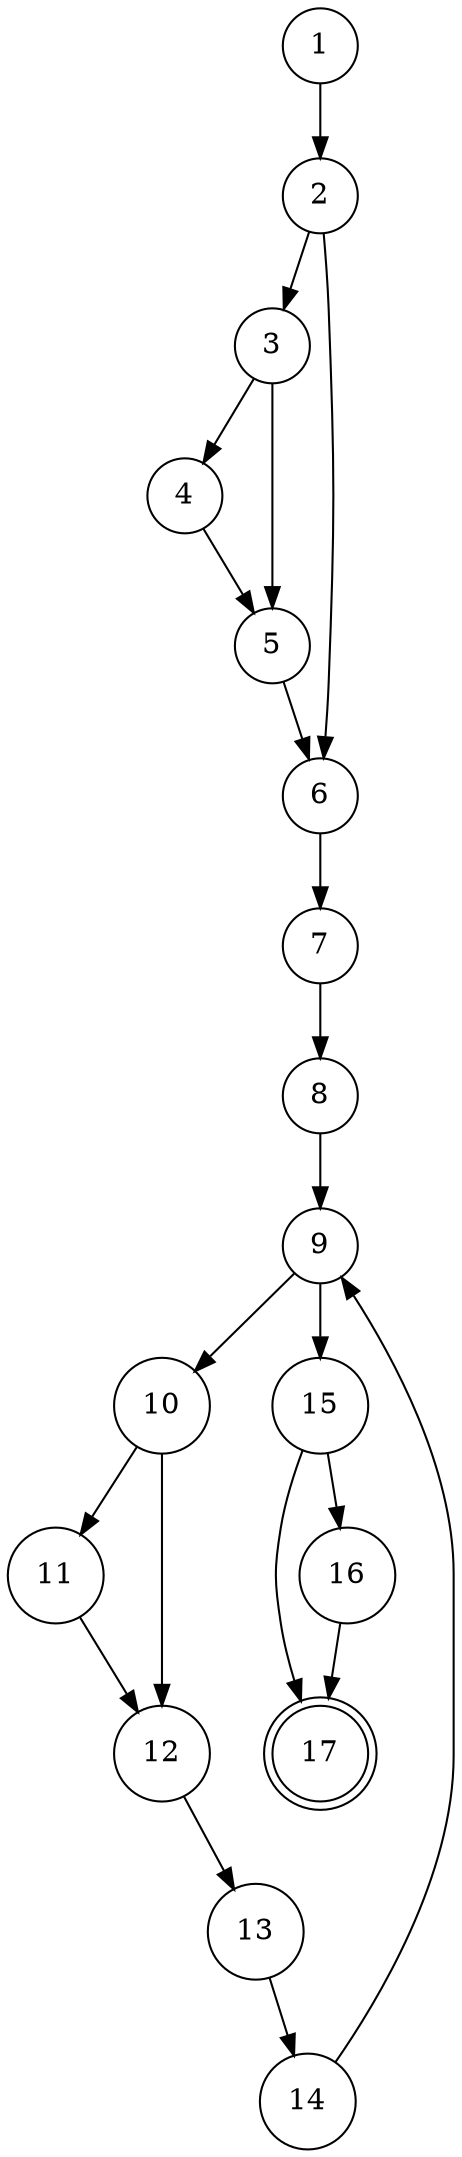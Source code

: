 digraph cfg{
node [shape = doublecircle] 17;
node [shape = circle];
/* definition of threadIdx.x at 1 */
/* definition of threadIdx.y at 1 */
/* definition of threadIdx.z at 1 */
/* definition of blockIdx.x at 1 */
/* definition of blockIdx.y at 1 */
/* definition of blockIdx.z at 1 */
/* definition of blockDim.x at 1 */
/* definition of blockDim.y at 1 */
/* definition of blockDim.z at 1 */
/* definition of gridDim.x at 1 */
/* definition of gridDim.y at 1 */
/* definition of gridDim.z at 1 */
/* definition of sdata at 1 */
/* definition of sdata at 4 */
/* definition of s at 8 */
/* definition of s at 8 */
/* definition of sdata at 11 */
/* definition of g_odata at 16 */
/* definition of g_data at 1 */
/* definition of g_odata at 1 */
/* definition of value at 1 */
/* definition of N at 1 */
/* definition of tid at 1 */
/* definition of i at 1 */
/* cusage of threadIdx.x at 1 */
/* cusage of blockIdx.x at 1 */
/* cusage of blockDim.x at 1 */
/* cusage of threadIdx.x at 1 */
/* cusage of tid at 1 */
/* cusage of i at 3 */
/* cusage of tid at 4 */
/* cusage of blockDim.x at 8 */
/* cusage of s at 14 */
/* cusage of sdata at 11 */
/* cusage of sdata at 11 */
/* cusage of tid at 11 */
/* cusage of tid at 11 */
/* cusage of s at 11 */
/* cusage of sdata at 16 */
/* cusage of blockIdx.x at 16 */
/* pusage of i at 2 */
/* pusage of i at 2 */
/* pusage of N at 2 */
/* pusage of N at 2 */
/* pusage of g_data at 3 */
/* pusage of g_data at 3 */
/* pusage of value at 3 */
/* pusage of value at 3 */
/* pusage of s at 9 */
/* pusage of s at 9 */
/* pusage of tid at 10 */
/* pusage of tid at 10 */
/* pusage of s at 10 */
/* pusage of s at 10 */
/* pusage of tid at 15 */
/* pusage of tid at 15 */
/* susage of g_data at 17 */
/* susage of g_odata at 17 */
/* m_recv.0 of g_data at 1 */
/* m_recv.0 of g_odata at 1 */
/* m_recv.0 of value at 1 */
/* m_recv.0 of N at 1 */
/* m_send.0 of g_data at 17 */
/* m_send.0 of g_odata at 17 */
/* global of g_data at 0 */
/* global of g_odata at 0 */
/* global of value at 0 */
/* global of N at 0 */
1 -> 2;
2 -> 3;
3 -> 4;
4 -> 5;
3 -> 5;
5 -> 6;
2 -> 6;
6 -> 7;
7 -> 8;
8 -> 9;
9 -> 10;
10 -> 11;
11 -> 12;
10 -> 12;
12 -> 13;
13 -> 14;
14 -> 9;
9 -> 15;
15 -> 16;
16 -> 17;
15 -> 17;
}